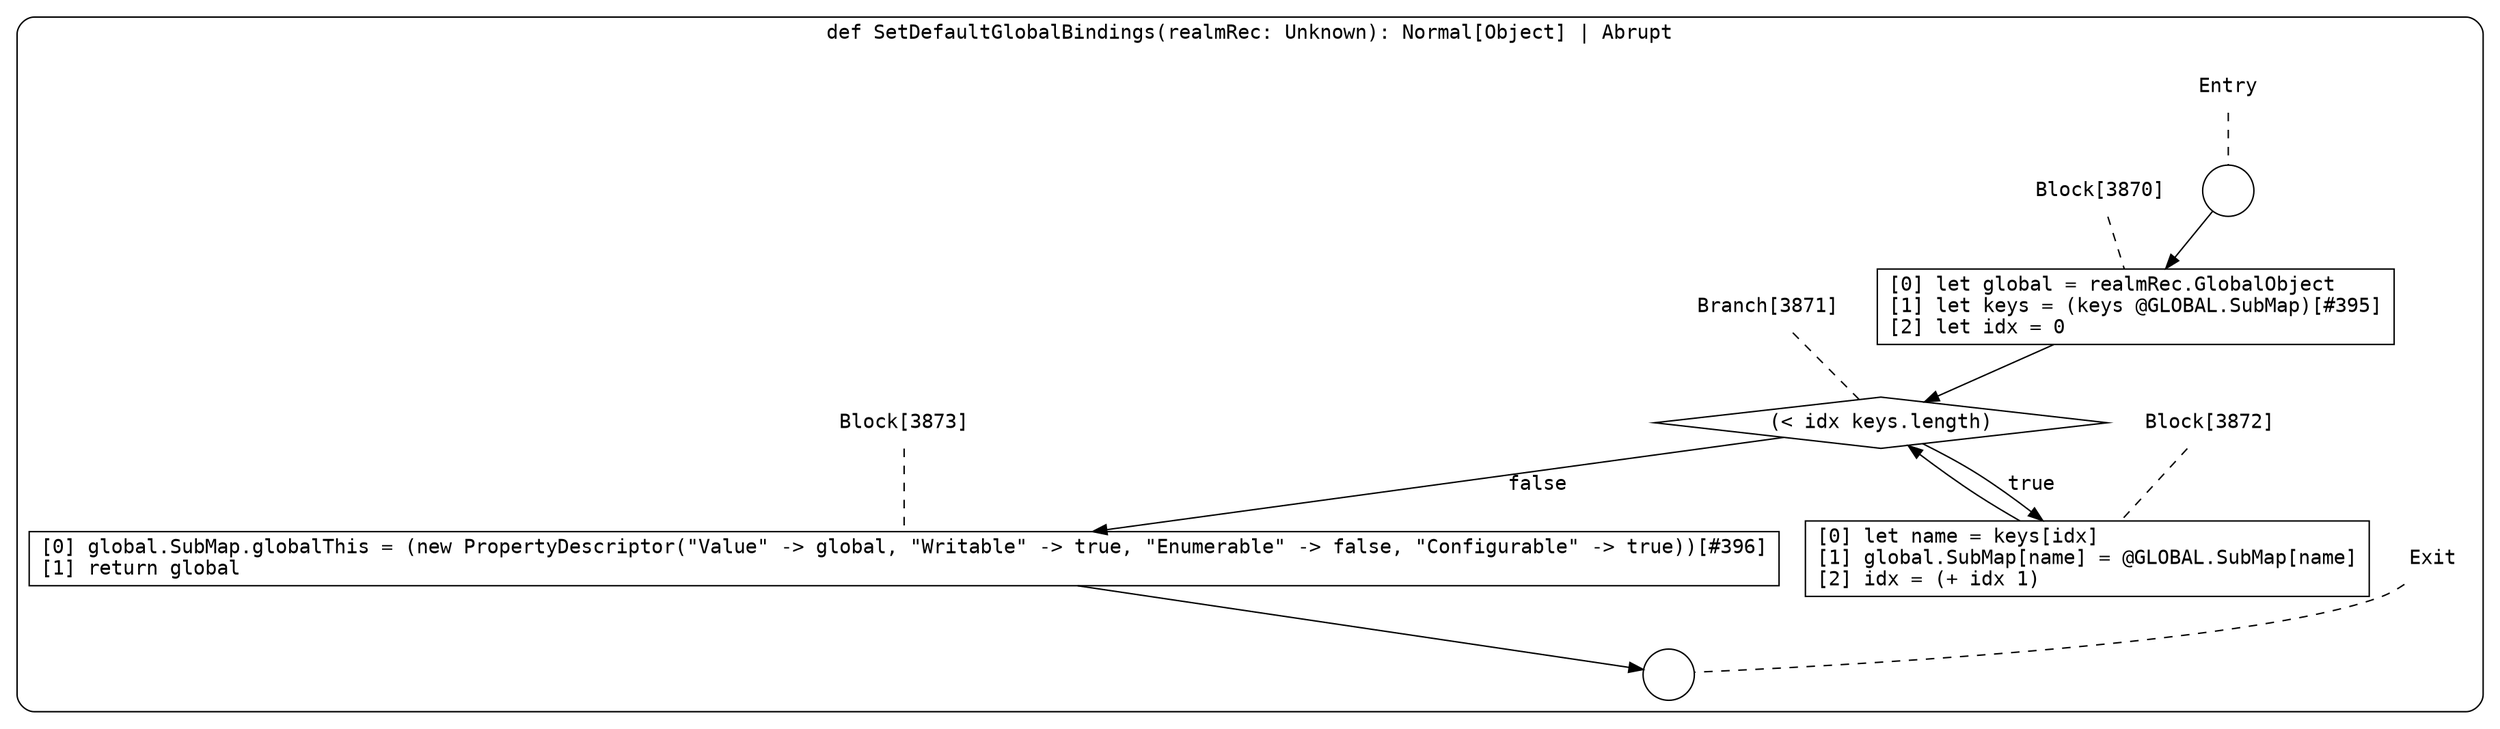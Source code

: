 digraph {
  graph [fontname = "Consolas"]
  node [fontname = "Consolas"]
  edge [fontname = "Consolas"]
  subgraph cluster1031 {
    label = "def SetDefaultGlobalBindings(realmRec: Unknown): Normal[Object] | Abrupt"
    style = rounded
    cluster1031_entry_name [shape=none, label=<<font color="black">Entry</font>>]
    cluster1031_entry_name -> cluster1031_entry [arrowhead=none, color="black", style=dashed]
    cluster1031_entry [shape=circle label=" " color="black" fillcolor="white" style=filled]
    cluster1031_entry -> node3870 [color="black"]
    cluster1031_exit_name [shape=none, label=<<font color="black">Exit</font>>]
    cluster1031_exit_name -> cluster1031_exit [arrowhead=none, color="black", style=dashed]
    cluster1031_exit [shape=circle label=" " color="black" fillcolor="white" style=filled]
    node3870_name [shape=none, label=<<font color="black">Block[3870]</font>>]
    node3870_name -> node3870 [arrowhead=none, color="black", style=dashed]
    node3870 [shape=box, label=<<font color="black">[0] let global = realmRec.GlobalObject<BR ALIGN="LEFT"/>[1] let keys = (keys @GLOBAL.SubMap)[#395]<BR ALIGN="LEFT"/>[2] let idx = 0<BR ALIGN="LEFT"/></font>> color="black" fillcolor="white", style=filled]
    node3870 -> node3871 [color="black"]
    node3871_name [shape=none, label=<<font color="black">Branch[3871]</font>>]
    node3871_name -> node3871 [arrowhead=none, color="black", style=dashed]
    node3871 [shape=diamond, label=<<font color="black">(&lt; idx keys.length)</font>> color="black" fillcolor="white", style=filled]
    node3871 -> node3872 [label=<<font color="black">true</font>> color="black"]
    node3871 -> node3873 [label=<<font color="black">false</font>> color="black"]
    node3872_name [shape=none, label=<<font color="black">Block[3872]</font>>]
    node3872_name -> node3872 [arrowhead=none, color="black", style=dashed]
    node3872 [shape=box, label=<<font color="black">[0] let name = keys[idx]<BR ALIGN="LEFT"/>[1] global.SubMap[name] = @GLOBAL.SubMap[name]<BR ALIGN="LEFT"/>[2] idx = (+ idx 1)<BR ALIGN="LEFT"/></font>> color="black" fillcolor="white", style=filled]
    node3872 -> node3871 [color="black"]
    node3873_name [shape=none, label=<<font color="black">Block[3873]</font>>]
    node3873_name -> node3873 [arrowhead=none, color="black", style=dashed]
    node3873 [shape=box, label=<<font color="black">[0] global.SubMap.globalThis = (new PropertyDescriptor(&quot;Value&quot; -&gt; global, &quot;Writable&quot; -&gt; true, &quot;Enumerable&quot; -&gt; false, &quot;Configurable&quot; -&gt; true))[#396]<BR ALIGN="LEFT"/>[1] return global<BR ALIGN="LEFT"/></font>> color="black" fillcolor="white", style=filled]
    node3873 -> cluster1031_exit [color="black"]
  }
}